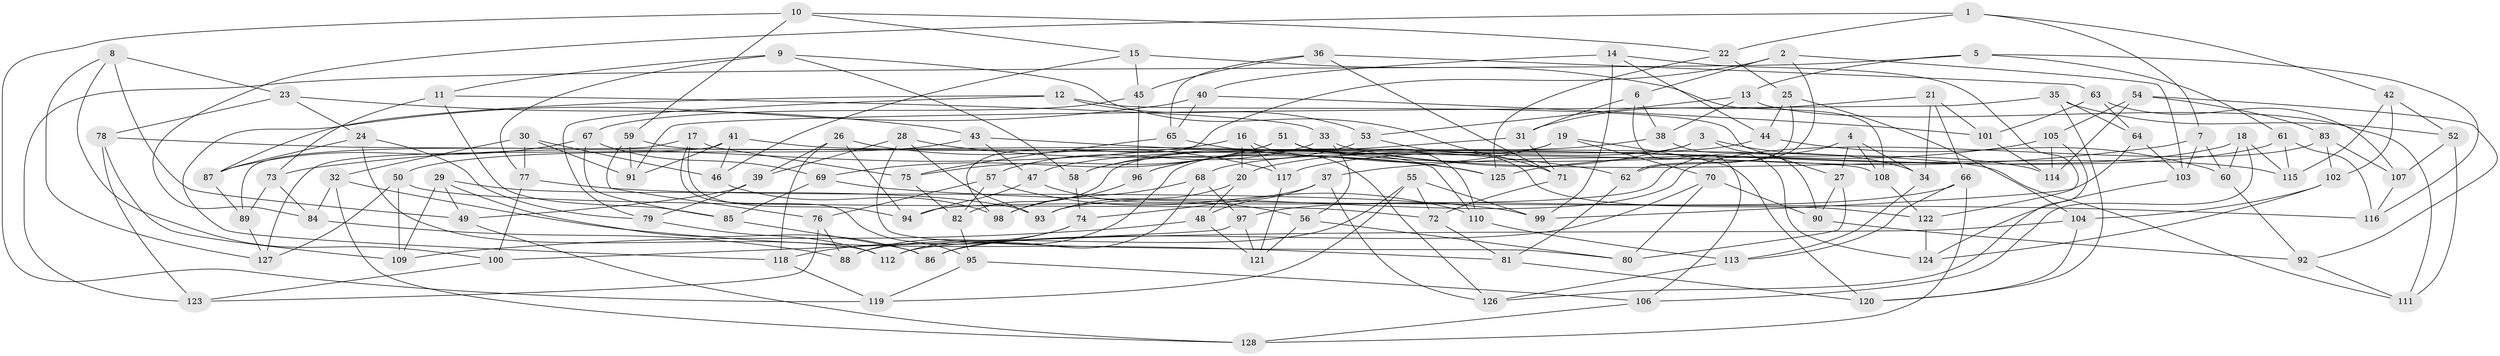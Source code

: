 // Generated by graph-tools (version 1.1) at 2025/16/03/09/25 04:16:40]
// undirected, 128 vertices, 256 edges
graph export_dot {
graph [start="1"]
  node [color=gray90,style=filled];
  1;
  2;
  3;
  4;
  5;
  6;
  7;
  8;
  9;
  10;
  11;
  12;
  13;
  14;
  15;
  16;
  17;
  18;
  19;
  20;
  21;
  22;
  23;
  24;
  25;
  26;
  27;
  28;
  29;
  30;
  31;
  32;
  33;
  34;
  35;
  36;
  37;
  38;
  39;
  40;
  41;
  42;
  43;
  44;
  45;
  46;
  47;
  48;
  49;
  50;
  51;
  52;
  53;
  54;
  55;
  56;
  57;
  58;
  59;
  60;
  61;
  62;
  63;
  64;
  65;
  66;
  67;
  68;
  69;
  70;
  71;
  72;
  73;
  74;
  75;
  76;
  77;
  78;
  79;
  80;
  81;
  82;
  83;
  84;
  85;
  86;
  87;
  88;
  89;
  90;
  91;
  92;
  93;
  94;
  95;
  96;
  97;
  98;
  99;
  100;
  101;
  102;
  103;
  104;
  105;
  106;
  107;
  108;
  109;
  110;
  111;
  112;
  113;
  114;
  115;
  116;
  117;
  118;
  119;
  120;
  121;
  122;
  123;
  124;
  125;
  126;
  127;
  128;
  1 -- 7;
  1 -- 84;
  1 -- 42;
  1 -- 22;
  2 -- 98;
  2 -- 62;
  2 -- 103;
  2 -- 6;
  3 -- 90;
  3 -- 112;
  3 -- 34;
  3 -- 96;
  4 -- 94;
  4 -- 108;
  4 -- 27;
  4 -- 34;
  5 -- 116;
  5 -- 13;
  5 -- 61;
  5 -- 123;
  6 -- 106;
  6 -- 38;
  6 -- 31;
  7 -- 103;
  7 -- 37;
  7 -- 60;
  8 -- 127;
  8 -- 49;
  8 -- 100;
  8 -- 23;
  9 -- 71;
  9 -- 11;
  9 -- 77;
  9 -- 58;
  10 -- 119;
  10 -- 15;
  10 -- 59;
  10 -- 22;
  11 -- 73;
  11 -- 33;
  11 -- 85;
  12 -- 79;
  12 -- 27;
  12 -- 87;
  12 -- 53;
  13 -- 111;
  13 -- 38;
  13 -- 53;
  14 -- 44;
  14 -- 122;
  14 -- 40;
  14 -- 99;
  15 -- 108;
  15 -- 46;
  15 -- 45;
  16 -- 20;
  16 -- 117;
  16 -- 73;
  16 -- 126;
  17 -- 94;
  17 -- 95;
  17 -- 89;
  17 -- 75;
  18 -- 20;
  18 -- 106;
  18 -- 60;
  18 -- 115;
  19 -- 96;
  19 -- 70;
  19 -- 82;
  19 -- 120;
  20 -- 93;
  20 -- 48;
  21 -- 66;
  21 -- 31;
  21 -- 101;
  21 -- 34;
  22 -- 25;
  22 -- 125;
  23 -- 24;
  23 -- 78;
  23 -- 43;
  24 -- 79;
  24 -- 87;
  24 -- 112;
  25 -- 62;
  25 -- 104;
  25 -- 44;
  26 -- 118;
  26 -- 117;
  26 -- 94;
  26 -- 39;
  27 -- 80;
  27 -- 90;
  28 -- 93;
  28 -- 80;
  28 -- 39;
  28 -- 125;
  29 -- 109;
  29 -- 93;
  29 -- 86;
  29 -- 49;
  30 -- 32;
  30 -- 77;
  30 -- 91;
  30 -- 46;
  31 -- 58;
  31 -- 71;
  32 -- 81;
  32 -- 84;
  32 -- 128;
  33 -- 56;
  33 -- 115;
  33 -- 57;
  34 -- 113;
  35 -- 91;
  35 -- 120;
  35 -- 52;
  35 -- 64;
  36 -- 65;
  36 -- 71;
  36 -- 45;
  36 -- 63;
  37 -- 48;
  37 -- 126;
  37 -- 74;
  38 -- 47;
  38 -- 124;
  39 -- 49;
  39 -- 79;
  40 -- 65;
  40 -- 101;
  40 -- 118;
  41 -- 127;
  41 -- 46;
  41 -- 91;
  41 -- 111;
  42 -- 52;
  42 -- 115;
  42 -- 102;
  43 -- 47;
  43 -- 50;
  43 -- 62;
  44 -- 68;
  44 -- 60;
  45 -- 67;
  45 -- 96;
  46 -- 98;
  47 -- 56;
  47 -- 94;
  48 -- 121;
  48 -- 109;
  49 -- 128;
  50 -- 72;
  50 -- 127;
  50 -- 109;
  51 -- 75;
  51 -- 69;
  51 -- 114;
  51 -- 110;
  52 -- 111;
  52 -- 107;
  53 -- 122;
  53 -- 58;
  54 -- 105;
  54 -- 114;
  54 -- 92;
  54 -- 83;
  55 -- 119;
  55 -- 88;
  55 -- 72;
  55 -- 99;
  56 -- 80;
  56 -- 121;
  57 -- 76;
  57 -- 110;
  57 -- 82;
  58 -- 74;
  59 -- 91;
  59 -- 76;
  59 -- 110;
  60 -- 92;
  61 -- 116;
  61 -- 115;
  61 -- 117;
  62 -- 81;
  63 -- 107;
  63 -- 64;
  63 -- 101;
  64 -- 99;
  64 -- 103;
  65 -- 125;
  65 -- 75;
  66 -- 113;
  66 -- 128;
  66 -- 97;
  67 -- 87;
  67 -- 85;
  67 -- 69;
  68 -- 86;
  68 -- 97;
  68 -- 98;
  69 -- 85;
  69 -- 116;
  70 -- 86;
  70 -- 90;
  70 -- 80;
  71 -- 72;
  72 -- 81;
  73 -- 84;
  73 -- 89;
  74 -- 88;
  74 -- 118;
  75 -- 82;
  76 -- 88;
  76 -- 123;
  77 -- 99;
  77 -- 100;
  78 -- 123;
  78 -- 109;
  78 -- 108;
  79 -- 112;
  81 -- 120;
  82 -- 95;
  83 -- 107;
  83 -- 93;
  83 -- 102;
  84 -- 88;
  85 -- 86;
  87 -- 89;
  89 -- 127;
  90 -- 92;
  92 -- 111;
  95 -- 106;
  95 -- 119;
  96 -- 98;
  97 -- 121;
  97 -- 100;
  100 -- 123;
  101 -- 114;
  102 -- 104;
  102 -- 124;
  103 -- 124;
  104 -- 120;
  104 -- 112;
  105 -- 126;
  105 -- 114;
  105 -- 125;
  106 -- 128;
  107 -- 116;
  108 -- 122;
  110 -- 113;
  113 -- 126;
  117 -- 121;
  118 -- 119;
  122 -- 124;
}
